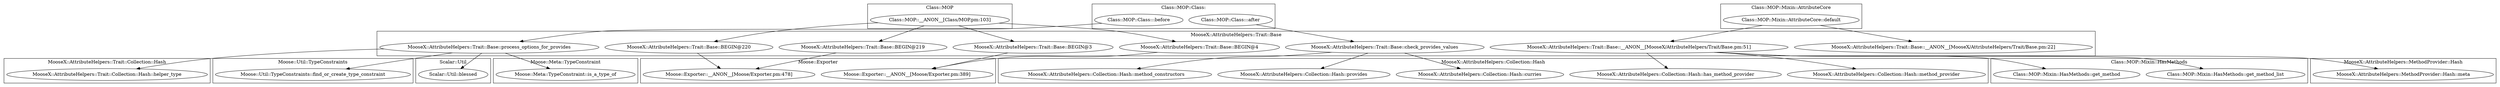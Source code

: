 digraph {
graph [overlap=false]
subgraph cluster_MooseX_AttributeHelpers_Trait_Collection_Hash {
	label="MooseX::AttributeHelpers::Trait::Collection::Hash";
	"MooseX::AttributeHelpers::Trait::Collection::Hash::helper_type";
}
subgraph cluster_MooseX_AttributeHelpers_Collection_Hash {
	label="MooseX::AttributeHelpers::Collection::Hash";
	"MooseX::AttributeHelpers::Collection::Hash::provides";
	"MooseX::AttributeHelpers::Collection::Hash::method_constructors";
	"MooseX::AttributeHelpers::Collection::Hash::method_provider";
	"MooseX::AttributeHelpers::Collection::Hash::curries";
	"MooseX::AttributeHelpers::Collection::Hash::has_method_provider";
}
subgraph cluster_Moose_Exporter {
	label="Moose::Exporter";
	"Moose::Exporter::__ANON__[Moose/Exporter.pm:389]";
	"Moose::Exporter::__ANON__[Moose/Exporter.pm:478]";
}
subgraph cluster_Class_MOP_Mixin_HasMethods {
	label="Class::MOP::Mixin::HasMethods";
	"Class::MOP::Mixin::HasMethods::get_method_list";
	"Class::MOP::Mixin::HasMethods::get_method";
}
subgraph cluster_Moose_Util_TypeConstraints {
	label="Moose::Util::TypeConstraints";
	"Moose::Util::TypeConstraints::find_or_create_type_constraint";
}
subgraph cluster_Scalar_Util {
	label="Scalar::Util";
	"Scalar::Util::blessed";
}
subgraph cluster_Class_MOP {
	label="Class::MOP";
	"Class::MOP::__ANON__[Class/MOP.pm:103]";
}
subgraph cluster_MooseX_AttributeHelpers_Trait_Base {
	label="MooseX::AttributeHelpers::Trait::Base";
	"MooseX::AttributeHelpers::Trait::Base::process_options_for_provides";
	"MooseX::AttributeHelpers::Trait::Base::BEGIN@220";
	"MooseX::AttributeHelpers::Trait::Base::__ANON__[MooseX/AttributeHelpers/Trait/Base.pm:22]";
	"MooseX::AttributeHelpers::Trait::Base::BEGIN@219";
	"MooseX::AttributeHelpers::Trait::Base::__ANON__[MooseX/AttributeHelpers/Trait/Base.pm:51]";
	"MooseX::AttributeHelpers::Trait::Base::BEGIN@3";
	"MooseX::AttributeHelpers::Trait::Base::BEGIN@4";
	"MooseX::AttributeHelpers::Trait::Base::check_provides_values";
}
subgraph cluster_Class_MOP_Class_ {
	label="Class::MOP::Class:";
	"Class::MOP::Class:::after";
	"Class::MOP::Class:::before";
}
subgraph cluster_MooseX_AttributeHelpers_MethodProvider_Hash {
	label="MooseX::AttributeHelpers::MethodProvider::Hash";
	"MooseX::AttributeHelpers::MethodProvider::Hash::meta";
}
subgraph cluster_Class_MOP_Mixin_AttributeCore {
	label="Class::MOP::Mixin::AttributeCore";
	"Class::MOP::Mixin::AttributeCore::default";
}
subgraph cluster_Moose_Meta_TypeConstraint {
	label="Moose::Meta::TypeConstraint";
	"Moose::Meta::TypeConstraint::is_a_type_of";
}
"MooseX::AttributeHelpers::Trait::Base::check_provides_values" -> "MooseX::AttributeHelpers::Collection::Hash::curries";
"MooseX::AttributeHelpers::Trait::Base::check_provides_values" -> "MooseX::AttributeHelpers::Collection::Hash::method_constructors";
"MooseX::AttributeHelpers::Trait::Base::BEGIN@220" -> "Moose::Exporter::__ANON__[Moose/Exporter.pm:478]";
"MooseX::AttributeHelpers::Trait::Base::BEGIN@219" -> "Moose::Exporter::__ANON__[Moose/Exporter.pm:478]";
"MooseX::AttributeHelpers::Trait::Base::process_options_for_provides" -> "Moose::Util::TypeConstraints::find_or_create_type_constraint";
"MooseX::AttributeHelpers::Trait::Base::__ANON__[MooseX/AttributeHelpers/Trait/Base.pm:51]" -> "Class::MOP::Mixin::HasMethods::get_method";
"MooseX::AttributeHelpers::Trait::Base::__ANON__[MooseX/AttributeHelpers/Trait/Base.pm:51]" -> "Class::MOP::Mixin::HasMethods::get_method_list";
"MooseX::AttributeHelpers::Trait::Base::process_options_for_provides" -> "Scalar::Util::blessed";
"Class::MOP::Mixin::AttributeCore::default" -> "MooseX::AttributeHelpers::Trait::Base::__ANON__[MooseX/AttributeHelpers/Trait/Base.pm:51]";
"Class::MOP::Class:::after" -> "MooseX::AttributeHelpers::Trait::Base::check_provides_values";
"Class::MOP::__ANON__[Class/MOP.pm:103]" -> "MooseX::AttributeHelpers::Trait::Base::BEGIN@220";
"Class::MOP::__ANON__[Class/MOP.pm:103]" -> "MooseX::AttributeHelpers::Trait::Base::BEGIN@4";
"MooseX::AttributeHelpers::Trait::Base::check_provides_values" -> "MooseX::AttributeHelpers::Collection::Hash::provides";
"MooseX::AttributeHelpers::Trait::Base::__ANON__[MooseX/AttributeHelpers/Trait/Base.pm:51]" -> "MooseX::AttributeHelpers::Collection::Hash::has_method_provider";
"MooseX::AttributeHelpers::Trait::Base::process_options_for_provides" -> "Moose::Meta::TypeConstraint::is_a_type_of";
"MooseX::AttributeHelpers::Trait::Base::process_options_for_provides" -> "MooseX::AttributeHelpers::Trait::Collection::Hash::helper_type";
"Class::MOP::Mixin::AttributeCore::default" -> "MooseX::AttributeHelpers::Trait::Base::__ANON__[MooseX/AttributeHelpers/Trait/Base.pm:22]";
"MooseX::AttributeHelpers::Trait::Base::BEGIN@3" -> "Moose::Exporter::__ANON__[Moose/Exporter.pm:389]";
"MooseX::AttributeHelpers::Trait::Base::BEGIN@4" -> "Moose::Exporter::__ANON__[Moose/Exporter.pm:389]";
"Class::MOP::__ANON__[Class/MOP.pm:103]" -> "MooseX::AttributeHelpers::Trait::Base::BEGIN@3";
"Class::MOP::__ANON__[Class/MOP.pm:103]" -> "MooseX::AttributeHelpers::Trait::Base::BEGIN@219";
"Class::MOP::Class:::before" -> "MooseX::AttributeHelpers::Trait::Base::process_options_for_provides";
"MooseX::AttributeHelpers::Trait::Base::__ANON__[MooseX/AttributeHelpers/Trait/Base.pm:51]" -> "MooseX::AttributeHelpers::Collection::Hash::method_provider";
"MooseX::AttributeHelpers::Trait::Base::__ANON__[MooseX/AttributeHelpers/Trait/Base.pm:51]" -> "MooseX::AttributeHelpers::MethodProvider::Hash::meta";
}
